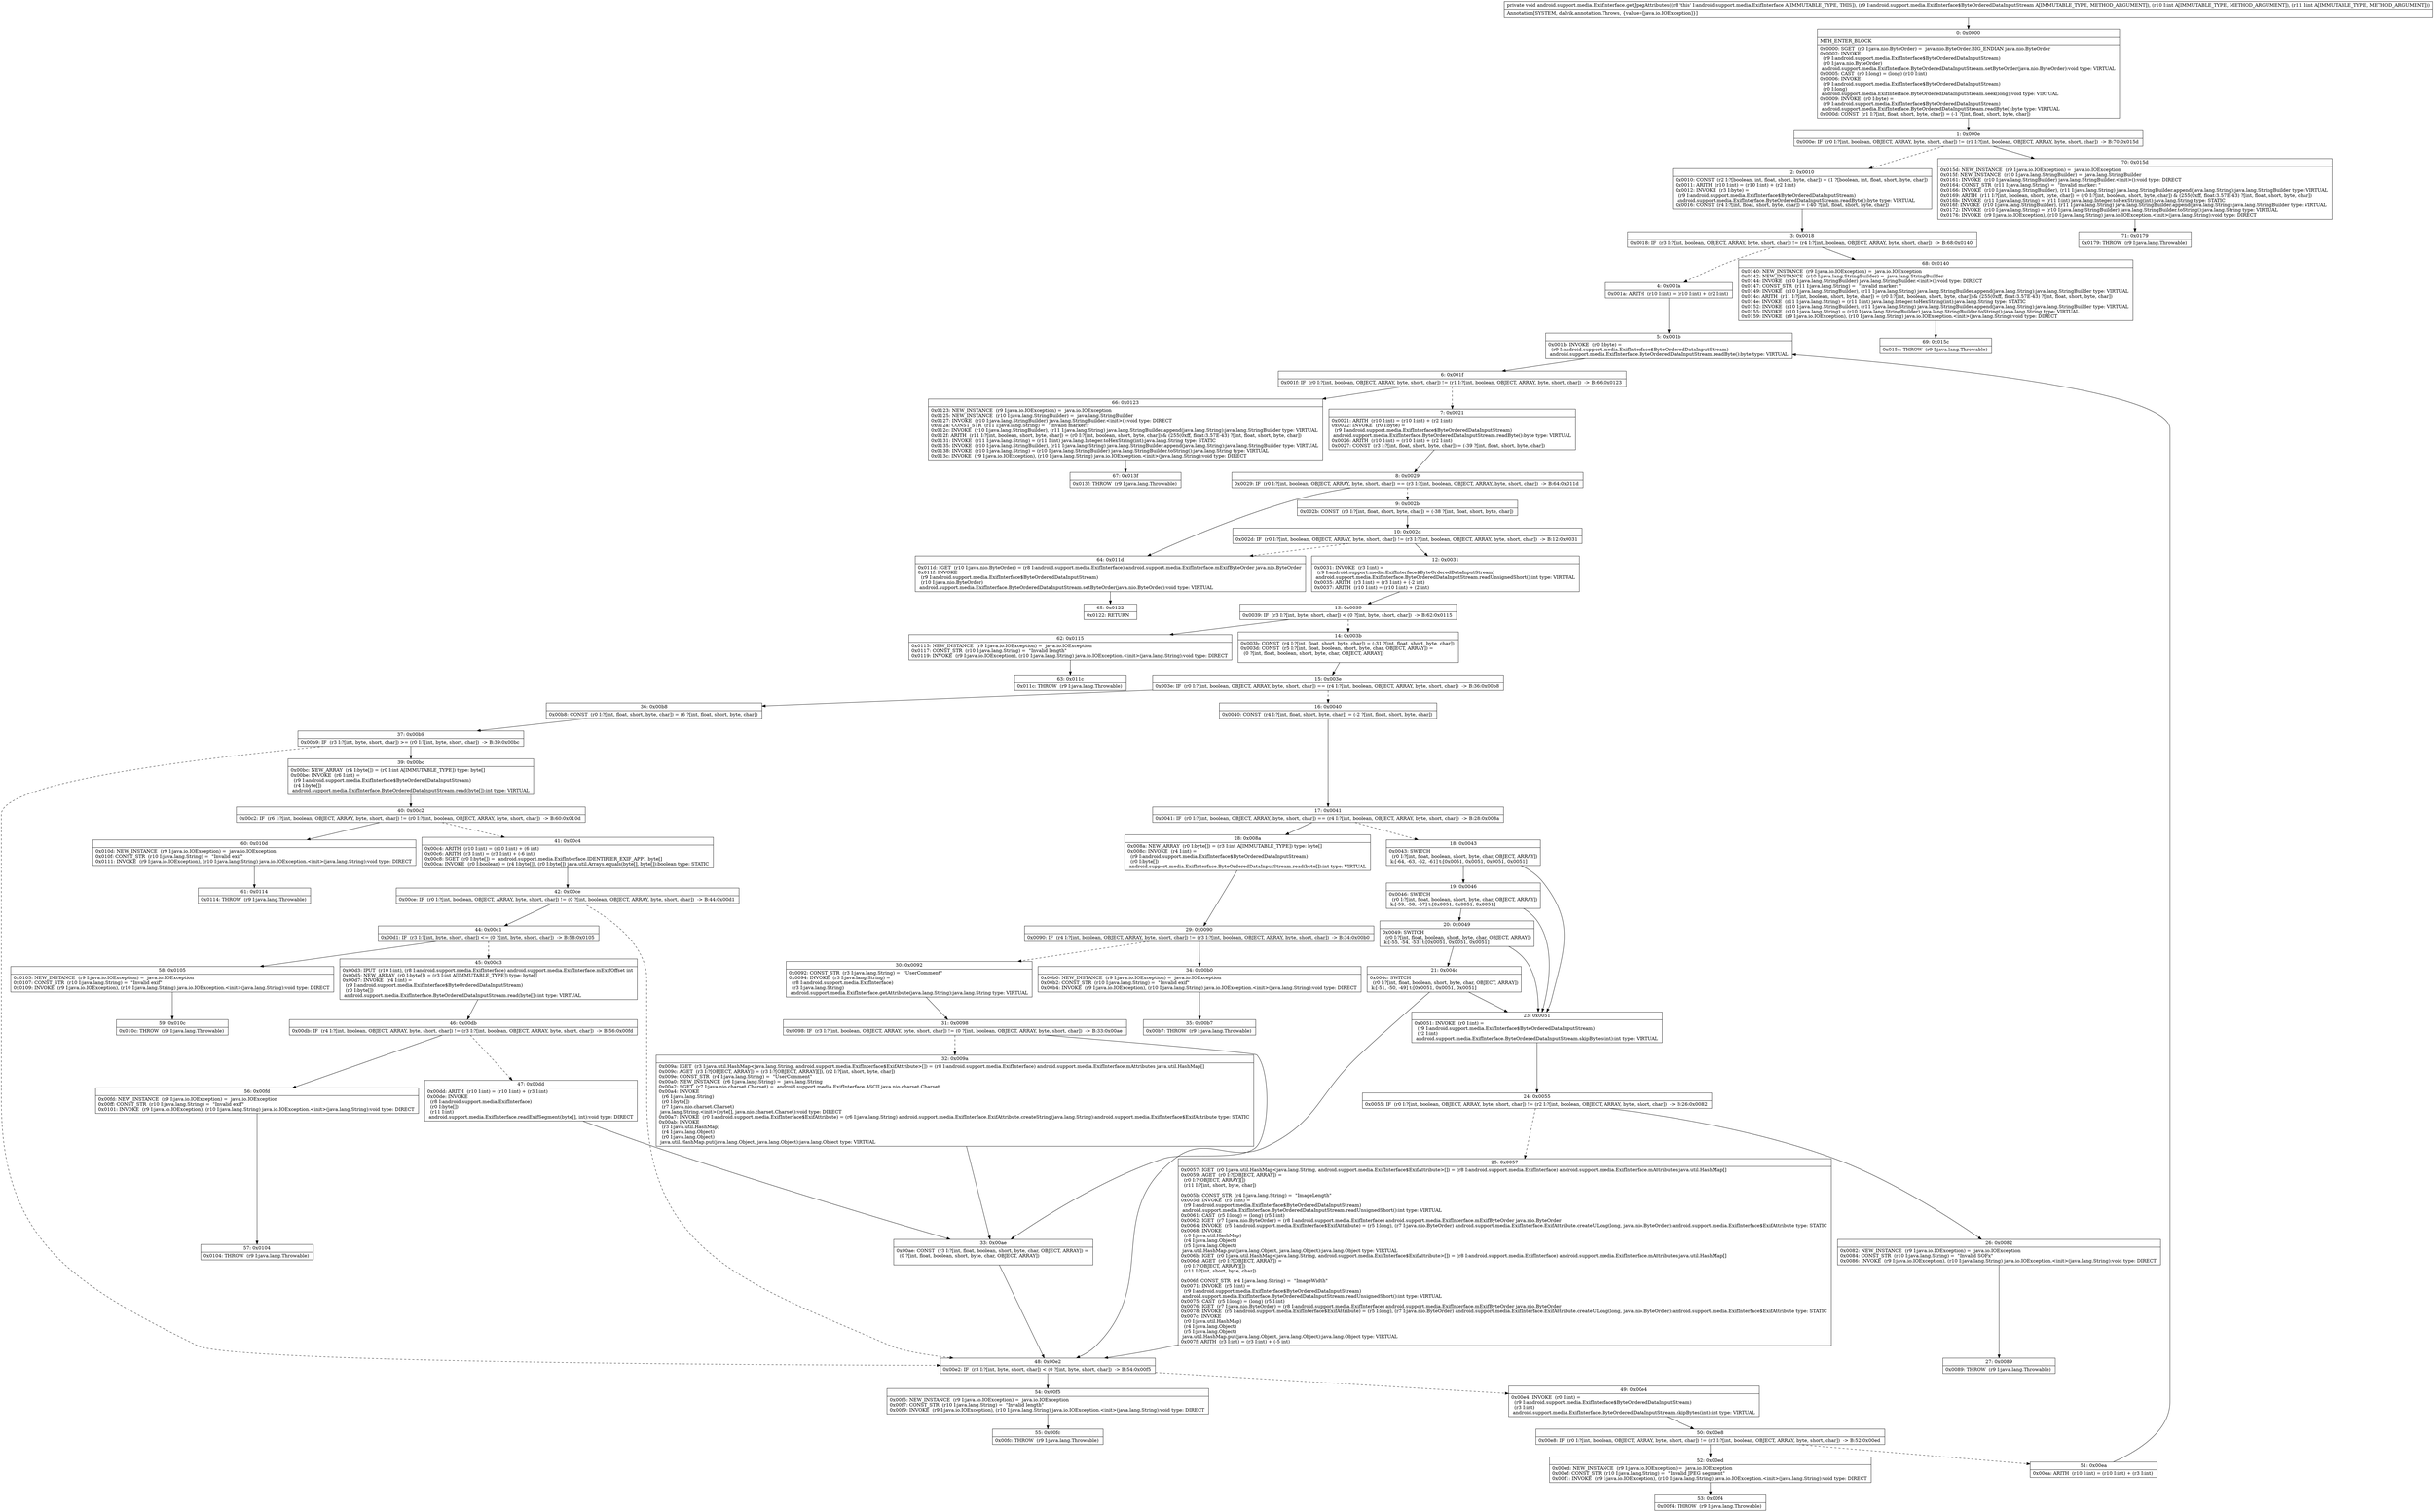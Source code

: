 digraph "CFG forandroid.support.media.ExifInterface.getJpegAttributes(Landroid\/support\/media\/ExifInterface$ByteOrderedDataInputStream;II)V" {
Node_0 [shape=record,label="{0\:\ 0x0000|MTH_ENTER_BLOCK\l|0x0000: SGET  (r0 I:java.nio.ByteOrder) =  java.nio.ByteOrder.BIG_ENDIAN java.nio.ByteOrder \l0x0002: INVOKE  \l  (r9 I:android.support.media.ExifInterface$ByteOrderedDataInputStream)\l  (r0 I:java.nio.ByteOrder)\l android.support.media.ExifInterface.ByteOrderedDataInputStream.setByteOrder(java.nio.ByteOrder):void type: VIRTUAL \l0x0005: CAST  (r0 I:long) = (long) (r10 I:int) \l0x0006: INVOKE  \l  (r9 I:android.support.media.ExifInterface$ByteOrderedDataInputStream)\l  (r0 I:long)\l android.support.media.ExifInterface.ByteOrderedDataInputStream.seek(long):void type: VIRTUAL \l0x0009: INVOKE  (r0 I:byte) = \l  (r9 I:android.support.media.ExifInterface$ByteOrderedDataInputStream)\l android.support.media.ExifInterface.ByteOrderedDataInputStream.readByte():byte type: VIRTUAL \l0x000d: CONST  (r1 I:?[int, float, short, byte, char]) = (\-1 ?[int, float, short, byte, char]) \l}"];
Node_1 [shape=record,label="{1\:\ 0x000e|0x000e: IF  (r0 I:?[int, boolean, OBJECT, ARRAY, byte, short, char]) != (r1 I:?[int, boolean, OBJECT, ARRAY, byte, short, char])  \-\> B:70:0x015d \l}"];
Node_2 [shape=record,label="{2\:\ 0x0010|0x0010: CONST  (r2 I:?[boolean, int, float, short, byte, char]) = (1 ?[boolean, int, float, short, byte, char]) \l0x0011: ARITH  (r10 I:int) = (r10 I:int) + (r2 I:int) \l0x0012: INVOKE  (r3 I:byte) = \l  (r9 I:android.support.media.ExifInterface$ByteOrderedDataInputStream)\l android.support.media.ExifInterface.ByteOrderedDataInputStream.readByte():byte type: VIRTUAL \l0x0016: CONST  (r4 I:?[int, float, short, byte, char]) = (\-40 ?[int, float, short, byte, char]) \l}"];
Node_3 [shape=record,label="{3\:\ 0x0018|0x0018: IF  (r3 I:?[int, boolean, OBJECT, ARRAY, byte, short, char]) != (r4 I:?[int, boolean, OBJECT, ARRAY, byte, short, char])  \-\> B:68:0x0140 \l}"];
Node_4 [shape=record,label="{4\:\ 0x001a|0x001a: ARITH  (r10 I:int) = (r10 I:int) + (r2 I:int) \l}"];
Node_5 [shape=record,label="{5\:\ 0x001b|0x001b: INVOKE  (r0 I:byte) = \l  (r9 I:android.support.media.ExifInterface$ByteOrderedDataInputStream)\l android.support.media.ExifInterface.ByteOrderedDataInputStream.readByte():byte type: VIRTUAL \l}"];
Node_6 [shape=record,label="{6\:\ 0x001f|0x001f: IF  (r0 I:?[int, boolean, OBJECT, ARRAY, byte, short, char]) != (r1 I:?[int, boolean, OBJECT, ARRAY, byte, short, char])  \-\> B:66:0x0123 \l}"];
Node_7 [shape=record,label="{7\:\ 0x0021|0x0021: ARITH  (r10 I:int) = (r10 I:int) + (r2 I:int) \l0x0022: INVOKE  (r0 I:byte) = \l  (r9 I:android.support.media.ExifInterface$ByteOrderedDataInputStream)\l android.support.media.ExifInterface.ByteOrderedDataInputStream.readByte():byte type: VIRTUAL \l0x0026: ARITH  (r10 I:int) = (r10 I:int) + (r2 I:int) \l0x0027: CONST  (r3 I:?[int, float, short, byte, char]) = (\-39 ?[int, float, short, byte, char]) \l}"];
Node_8 [shape=record,label="{8\:\ 0x0029|0x0029: IF  (r0 I:?[int, boolean, OBJECT, ARRAY, byte, short, char]) == (r3 I:?[int, boolean, OBJECT, ARRAY, byte, short, char])  \-\> B:64:0x011d \l}"];
Node_9 [shape=record,label="{9\:\ 0x002b|0x002b: CONST  (r3 I:?[int, float, short, byte, char]) = (\-38 ?[int, float, short, byte, char]) \l}"];
Node_10 [shape=record,label="{10\:\ 0x002d|0x002d: IF  (r0 I:?[int, boolean, OBJECT, ARRAY, byte, short, char]) != (r3 I:?[int, boolean, OBJECT, ARRAY, byte, short, char])  \-\> B:12:0x0031 \l}"];
Node_12 [shape=record,label="{12\:\ 0x0031|0x0031: INVOKE  (r3 I:int) = \l  (r9 I:android.support.media.ExifInterface$ByteOrderedDataInputStream)\l android.support.media.ExifInterface.ByteOrderedDataInputStream.readUnsignedShort():int type: VIRTUAL \l0x0035: ARITH  (r3 I:int) = (r3 I:int) + (\-2 int) \l0x0037: ARITH  (r10 I:int) = (r10 I:int) + (2 int) \l}"];
Node_13 [shape=record,label="{13\:\ 0x0039|0x0039: IF  (r3 I:?[int, byte, short, char]) \< (0 ?[int, byte, short, char])  \-\> B:62:0x0115 \l}"];
Node_14 [shape=record,label="{14\:\ 0x003b|0x003b: CONST  (r4 I:?[int, float, short, byte, char]) = (\-31 ?[int, float, short, byte, char]) \l0x003d: CONST  (r5 I:?[int, float, boolean, short, byte, char, OBJECT, ARRAY]) = \l  (0 ?[int, float, boolean, short, byte, char, OBJECT, ARRAY])\l \l}"];
Node_15 [shape=record,label="{15\:\ 0x003e|0x003e: IF  (r0 I:?[int, boolean, OBJECT, ARRAY, byte, short, char]) == (r4 I:?[int, boolean, OBJECT, ARRAY, byte, short, char])  \-\> B:36:0x00b8 \l}"];
Node_16 [shape=record,label="{16\:\ 0x0040|0x0040: CONST  (r4 I:?[int, float, short, byte, char]) = (\-2 ?[int, float, short, byte, char]) \l}"];
Node_17 [shape=record,label="{17\:\ 0x0041|0x0041: IF  (r0 I:?[int, boolean, OBJECT, ARRAY, byte, short, char]) == (r4 I:?[int, boolean, OBJECT, ARRAY, byte, short, char])  \-\> B:28:0x008a \l}"];
Node_18 [shape=record,label="{18\:\ 0x0043|0x0043: SWITCH  \l  (r0 I:?[int, float, boolean, short, byte, char, OBJECT, ARRAY])\l k:[\-64, \-63, \-62, \-61] t:[0x0051, 0x0051, 0x0051, 0x0051] \l}"];
Node_19 [shape=record,label="{19\:\ 0x0046|0x0046: SWITCH  \l  (r0 I:?[int, float, boolean, short, byte, char, OBJECT, ARRAY])\l k:[\-59, \-58, \-57] t:[0x0051, 0x0051, 0x0051] \l}"];
Node_20 [shape=record,label="{20\:\ 0x0049|0x0049: SWITCH  \l  (r0 I:?[int, float, boolean, short, byte, char, OBJECT, ARRAY])\l k:[\-55, \-54, \-53] t:[0x0051, 0x0051, 0x0051] \l}"];
Node_21 [shape=record,label="{21\:\ 0x004c|0x004c: SWITCH  \l  (r0 I:?[int, float, boolean, short, byte, char, OBJECT, ARRAY])\l k:[\-51, \-50, \-49] t:[0x0051, 0x0051, 0x0051] \l}"];
Node_23 [shape=record,label="{23\:\ 0x0051|0x0051: INVOKE  (r0 I:int) = \l  (r9 I:android.support.media.ExifInterface$ByteOrderedDataInputStream)\l  (r2 I:int)\l android.support.media.ExifInterface.ByteOrderedDataInputStream.skipBytes(int):int type: VIRTUAL \l}"];
Node_24 [shape=record,label="{24\:\ 0x0055|0x0055: IF  (r0 I:?[int, boolean, OBJECT, ARRAY, byte, short, char]) != (r2 I:?[int, boolean, OBJECT, ARRAY, byte, short, char])  \-\> B:26:0x0082 \l}"];
Node_25 [shape=record,label="{25\:\ 0x0057|0x0057: IGET  (r0 I:java.util.HashMap\<java.lang.String, android.support.media.ExifInterface$ExifAttribute\>[]) = (r8 I:android.support.media.ExifInterface) android.support.media.ExifInterface.mAttributes java.util.HashMap[] \l0x0059: AGET  (r0 I:?[OBJECT, ARRAY]) = \l  (r0 I:?[OBJECT, ARRAY][])\l  (r11 I:?[int, short, byte, char])\l \l0x005b: CONST_STR  (r4 I:java.lang.String) =  \"ImageLength\" \l0x005d: INVOKE  (r5 I:int) = \l  (r9 I:android.support.media.ExifInterface$ByteOrderedDataInputStream)\l android.support.media.ExifInterface.ByteOrderedDataInputStream.readUnsignedShort():int type: VIRTUAL \l0x0061: CAST  (r5 I:long) = (long) (r5 I:int) \l0x0062: IGET  (r7 I:java.nio.ByteOrder) = (r8 I:android.support.media.ExifInterface) android.support.media.ExifInterface.mExifByteOrder java.nio.ByteOrder \l0x0064: INVOKE  (r5 I:android.support.media.ExifInterface$ExifAttribute) = (r5 I:long), (r7 I:java.nio.ByteOrder) android.support.media.ExifInterface.ExifAttribute.createULong(long, java.nio.ByteOrder):android.support.media.ExifInterface$ExifAttribute type: STATIC \l0x0068: INVOKE  \l  (r0 I:java.util.HashMap)\l  (r4 I:java.lang.Object)\l  (r5 I:java.lang.Object)\l java.util.HashMap.put(java.lang.Object, java.lang.Object):java.lang.Object type: VIRTUAL \l0x006b: IGET  (r0 I:java.util.HashMap\<java.lang.String, android.support.media.ExifInterface$ExifAttribute\>[]) = (r8 I:android.support.media.ExifInterface) android.support.media.ExifInterface.mAttributes java.util.HashMap[] \l0x006d: AGET  (r0 I:?[OBJECT, ARRAY]) = \l  (r0 I:?[OBJECT, ARRAY][])\l  (r11 I:?[int, short, byte, char])\l \l0x006f: CONST_STR  (r4 I:java.lang.String) =  \"ImageWidth\" \l0x0071: INVOKE  (r5 I:int) = \l  (r9 I:android.support.media.ExifInterface$ByteOrderedDataInputStream)\l android.support.media.ExifInterface.ByteOrderedDataInputStream.readUnsignedShort():int type: VIRTUAL \l0x0075: CAST  (r5 I:long) = (long) (r5 I:int) \l0x0076: IGET  (r7 I:java.nio.ByteOrder) = (r8 I:android.support.media.ExifInterface) android.support.media.ExifInterface.mExifByteOrder java.nio.ByteOrder \l0x0078: INVOKE  (r5 I:android.support.media.ExifInterface$ExifAttribute) = (r5 I:long), (r7 I:java.nio.ByteOrder) android.support.media.ExifInterface.ExifAttribute.createULong(long, java.nio.ByteOrder):android.support.media.ExifInterface$ExifAttribute type: STATIC \l0x007c: INVOKE  \l  (r0 I:java.util.HashMap)\l  (r4 I:java.lang.Object)\l  (r5 I:java.lang.Object)\l java.util.HashMap.put(java.lang.Object, java.lang.Object):java.lang.Object type: VIRTUAL \l0x007f: ARITH  (r3 I:int) = (r3 I:int) + (\-5 int) \l}"];
Node_26 [shape=record,label="{26\:\ 0x0082|0x0082: NEW_INSTANCE  (r9 I:java.io.IOException) =  java.io.IOException \l0x0084: CONST_STR  (r10 I:java.lang.String) =  \"Invalid SOFx\" \l0x0086: INVOKE  (r9 I:java.io.IOException), (r10 I:java.lang.String) java.io.IOException.\<init\>(java.lang.String):void type: DIRECT \l}"];
Node_27 [shape=record,label="{27\:\ 0x0089|0x0089: THROW  (r9 I:java.lang.Throwable) \l}"];
Node_28 [shape=record,label="{28\:\ 0x008a|0x008a: NEW_ARRAY  (r0 I:byte[]) = (r3 I:int A[IMMUTABLE_TYPE]) type: byte[] \l0x008c: INVOKE  (r4 I:int) = \l  (r9 I:android.support.media.ExifInterface$ByteOrderedDataInputStream)\l  (r0 I:byte[])\l android.support.media.ExifInterface.ByteOrderedDataInputStream.read(byte[]):int type: VIRTUAL \l}"];
Node_29 [shape=record,label="{29\:\ 0x0090|0x0090: IF  (r4 I:?[int, boolean, OBJECT, ARRAY, byte, short, char]) != (r3 I:?[int, boolean, OBJECT, ARRAY, byte, short, char])  \-\> B:34:0x00b0 \l}"];
Node_30 [shape=record,label="{30\:\ 0x0092|0x0092: CONST_STR  (r3 I:java.lang.String) =  \"UserComment\" \l0x0094: INVOKE  (r3 I:java.lang.String) = \l  (r8 I:android.support.media.ExifInterface)\l  (r3 I:java.lang.String)\l android.support.media.ExifInterface.getAttribute(java.lang.String):java.lang.String type: VIRTUAL \l}"];
Node_31 [shape=record,label="{31\:\ 0x0098|0x0098: IF  (r3 I:?[int, boolean, OBJECT, ARRAY, byte, short, char]) != (0 ?[int, boolean, OBJECT, ARRAY, byte, short, char])  \-\> B:33:0x00ae \l}"];
Node_32 [shape=record,label="{32\:\ 0x009a|0x009a: IGET  (r3 I:java.util.HashMap\<java.lang.String, android.support.media.ExifInterface$ExifAttribute\>[]) = (r8 I:android.support.media.ExifInterface) android.support.media.ExifInterface.mAttributes java.util.HashMap[] \l0x009c: AGET  (r3 I:?[OBJECT, ARRAY]) = (r3 I:?[OBJECT, ARRAY][]), (r2 I:?[int, short, byte, char]) \l0x009e: CONST_STR  (r4 I:java.lang.String) =  \"UserComment\" \l0x00a0: NEW_INSTANCE  (r6 I:java.lang.String) =  java.lang.String \l0x00a2: SGET  (r7 I:java.nio.charset.Charset) =  android.support.media.ExifInterface.ASCII java.nio.charset.Charset \l0x00a4: INVOKE  \l  (r6 I:java.lang.String)\l  (r0 I:byte[])\l  (r7 I:java.nio.charset.Charset)\l java.lang.String.\<init\>(byte[], java.nio.charset.Charset):void type: DIRECT \l0x00a7: INVOKE  (r0 I:android.support.media.ExifInterface$ExifAttribute) = (r6 I:java.lang.String) android.support.media.ExifInterface.ExifAttribute.createString(java.lang.String):android.support.media.ExifInterface$ExifAttribute type: STATIC \l0x00ab: INVOKE  \l  (r3 I:java.util.HashMap)\l  (r4 I:java.lang.Object)\l  (r0 I:java.lang.Object)\l java.util.HashMap.put(java.lang.Object, java.lang.Object):java.lang.Object type: VIRTUAL \l}"];
Node_33 [shape=record,label="{33\:\ 0x00ae|0x00ae: CONST  (r3 I:?[int, float, boolean, short, byte, char, OBJECT, ARRAY]) = \l  (0 ?[int, float, boolean, short, byte, char, OBJECT, ARRAY])\l \l}"];
Node_34 [shape=record,label="{34\:\ 0x00b0|0x00b0: NEW_INSTANCE  (r9 I:java.io.IOException) =  java.io.IOException \l0x00b2: CONST_STR  (r10 I:java.lang.String) =  \"Invalid exif\" \l0x00b4: INVOKE  (r9 I:java.io.IOException), (r10 I:java.lang.String) java.io.IOException.\<init\>(java.lang.String):void type: DIRECT \l}"];
Node_35 [shape=record,label="{35\:\ 0x00b7|0x00b7: THROW  (r9 I:java.lang.Throwable) \l}"];
Node_36 [shape=record,label="{36\:\ 0x00b8|0x00b8: CONST  (r0 I:?[int, float, short, byte, char]) = (6 ?[int, float, short, byte, char]) \l}"];
Node_37 [shape=record,label="{37\:\ 0x00b9|0x00b9: IF  (r3 I:?[int, byte, short, char]) \>= (r0 I:?[int, byte, short, char])  \-\> B:39:0x00bc \l}"];
Node_39 [shape=record,label="{39\:\ 0x00bc|0x00bc: NEW_ARRAY  (r4 I:byte[]) = (r0 I:int A[IMMUTABLE_TYPE]) type: byte[] \l0x00be: INVOKE  (r6 I:int) = \l  (r9 I:android.support.media.ExifInterface$ByteOrderedDataInputStream)\l  (r4 I:byte[])\l android.support.media.ExifInterface.ByteOrderedDataInputStream.read(byte[]):int type: VIRTUAL \l}"];
Node_40 [shape=record,label="{40\:\ 0x00c2|0x00c2: IF  (r6 I:?[int, boolean, OBJECT, ARRAY, byte, short, char]) != (r0 I:?[int, boolean, OBJECT, ARRAY, byte, short, char])  \-\> B:60:0x010d \l}"];
Node_41 [shape=record,label="{41\:\ 0x00c4|0x00c4: ARITH  (r10 I:int) = (r10 I:int) + (6 int) \l0x00c6: ARITH  (r3 I:int) = (r3 I:int) + (\-6 int) \l0x00c8: SGET  (r0 I:byte[]) =  android.support.media.ExifInterface.IDENTIFIER_EXIF_APP1 byte[] \l0x00ca: INVOKE  (r0 I:boolean) = (r4 I:byte[]), (r0 I:byte[]) java.util.Arrays.equals(byte[], byte[]):boolean type: STATIC \l}"];
Node_42 [shape=record,label="{42\:\ 0x00ce|0x00ce: IF  (r0 I:?[int, boolean, OBJECT, ARRAY, byte, short, char]) != (0 ?[int, boolean, OBJECT, ARRAY, byte, short, char])  \-\> B:44:0x00d1 \l}"];
Node_44 [shape=record,label="{44\:\ 0x00d1|0x00d1: IF  (r3 I:?[int, byte, short, char]) \<= (0 ?[int, byte, short, char])  \-\> B:58:0x0105 \l}"];
Node_45 [shape=record,label="{45\:\ 0x00d3|0x00d3: IPUT  (r10 I:int), (r8 I:android.support.media.ExifInterface) android.support.media.ExifInterface.mExifOffset int \l0x00d5: NEW_ARRAY  (r0 I:byte[]) = (r3 I:int A[IMMUTABLE_TYPE]) type: byte[] \l0x00d7: INVOKE  (r4 I:int) = \l  (r9 I:android.support.media.ExifInterface$ByteOrderedDataInputStream)\l  (r0 I:byte[])\l android.support.media.ExifInterface.ByteOrderedDataInputStream.read(byte[]):int type: VIRTUAL \l}"];
Node_46 [shape=record,label="{46\:\ 0x00db|0x00db: IF  (r4 I:?[int, boolean, OBJECT, ARRAY, byte, short, char]) != (r3 I:?[int, boolean, OBJECT, ARRAY, byte, short, char])  \-\> B:56:0x00fd \l}"];
Node_47 [shape=record,label="{47\:\ 0x00dd|0x00dd: ARITH  (r10 I:int) = (r10 I:int) + (r3 I:int) \l0x00de: INVOKE  \l  (r8 I:android.support.media.ExifInterface)\l  (r0 I:byte[])\l  (r11 I:int)\l android.support.media.ExifInterface.readExifSegment(byte[], int):void type: DIRECT \l}"];
Node_48 [shape=record,label="{48\:\ 0x00e2|0x00e2: IF  (r3 I:?[int, byte, short, char]) \< (0 ?[int, byte, short, char])  \-\> B:54:0x00f5 \l}"];
Node_49 [shape=record,label="{49\:\ 0x00e4|0x00e4: INVOKE  (r0 I:int) = \l  (r9 I:android.support.media.ExifInterface$ByteOrderedDataInputStream)\l  (r3 I:int)\l android.support.media.ExifInterface.ByteOrderedDataInputStream.skipBytes(int):int type: VIRTUAL \l}"];
Node_50 [shape=record,label="{50\:\ 0x00e8|0x00e8: IF  (r0 I:?[int, boolean, OBJECT, ARRAY, byte, short, char]) != (r3 I:?[int, boolean, OBJECT, ARRAY, byte, short, char])  \-\> B:52:0x00ed \l}"];
Node_51 [shape=record,label="{51\:\ 0x00ea|0x00ea: ARITH  (r10 I:int) = (r10 I:int) + (r3 I:int) \l}"];
Node_52 [shape=record,label="{52\:\ 0x00ed|0x00ed: NEW_INSTANCE  (r9 I:java.io.IOException) =  java.io.IOException \l0x00ef: CONST_STR  (r10 I:java.lang.String) =  \"Invalid JPEG segment\" \l0x00f1: INVOKE  (r9 I:java.io.IOException), (r10 I:java.lang.String) java.io.IOException.\<init\>(java.lang.String):void type: DIRECT \l}"];
Node_53 [shape=record,label="{53\:\ 0x00f4|0x00f4: THROW  (r9 I:java.lang.Throwable) \l}"];
Node_54 [shape=record,label="{54\:\ 0x00f5|0x00f5: NEW_INSTANCE  (r9 I:java.io.IOException) =  java.io.IOException \l0x00f7: CONST_STR  (r10 I:java.lang.String) =  \"Invalid length\" \l0x00f9: INVOKE  (r9 I:java.io.IOException), (r10 I:java.lang.String) java.io.IOException.\<init\>(java.lang.String):void type: DIRECT \l}"];
Node_55 [shape=record,label="{55\:\ 0x00fc|0x00fc: THROW  (r9 I:java.lang.Throwable) \l}"];
Node_56 [shape=record,label="{56\:\ 0x00fd|0x00fd: NEW_INSTANCE  (r9 I:java.io.IOException) =  java.io.IOException \l0x00ff: CONST_STR  (r10 I:java.lang.String) =  \"Invalid exif\" \l0x0101: INVOKE  (r9 I:java.io.IOException), (r10 I:java.lang.String) java.io.IOException.\<init\>(java.lang.String):void type: DIRECT \l}"];
Node_57 [shape=record,label="{57\:\ 0x0104|0x0104: THROW  (r9 I:java.lang.Throwable) \l}"];
Node_58 [shape=record,label="{58\:\ 0x0105|0x0105: NEW_INSTANCE  (r9 I:java.io.IOException) =  java.io.IOException \l0x0107: CONST_STR  (r10 I:java.lang.String) =  \"Invalid exif\" \l0x0109: INVOKE  (r9 I:java.io.IOException), (r10 I:java.lang.String) java.io.IOException.\<init\>(java.lang.String):void type: DIRECT \l}"];
Node_59 [shape=record,label="{59\:\ 0x010c|0x010c: THROW  (r9 I:java.lang.Throwable) \l}"];
Node_60 [shape=record,label="{60\:\ 0x010d|0x010d: NEW_INSTANCE  (r9 I:java.io.IOException) =  java.io.IOException \l0x010f: CONST_STR  (r10 I:java.lang.String) =  \"Invalid exif\" \l0x0111: INVOKE  (r9 I:java.io.IOException), (r10 I:java.lang.String) java.io.IOException.\<init\>(java.lang.String):void type: DIRECT \l}"];
Node_61 [shape=record,label="{61\:\ 0x0114|0x0114: THROW  (r9 I:java.lang.Throwable) \l}"];
Node_62 [shape=record,label="{62\:\ 0x0115|0x0115: NEW_INSTANCE  (r9 I:java.io.IOException) =  java.io.IOException \l0x0117: CONST_STR  (r10 I:java.lang.String) =  \"Invalid length\" \l0x0119: INVOKE  (r9 I:java.io.IOException), (r10 I:java.lang.String) java.io.IOException.\<init\>(java.lang.String):void type: DIRECT \l}"];
Node_63 [shape=record,label="{63\:\ 0x011c|0x011c: THROW  (r9 I:java.lang.Throwable) \l}"];
Node_64 [shape=record,label="{64\:\ 0x011d|0x011d: IGET  (r10 I:java.nio.ByteOrder) = (r8 I:android.support.media.ExifInterface) android.support.media.ExifInterface.mExifByteOrder java.nio.ByteOrder \l0x011f: INVOKE  \l  (r9 I:android.support.media.ExifInterface$ByteOrderedDataInputStream)\l  (r10 I:java.nio.ByteOrder)\l android.support.media.ExifInterface.ByteOrderedDataInputStream.setByteOrder(java.nio.ByteOrder):void type: VIRTUAL \l}"];
Node_65 [shape=record,label="{65\:\ 0x0122|0x0122: RETURN   \l}"];
Node_66 [shape=record,label="{66\:\ 0x0123|0x0123: NEW_INSTANCE  (r9 I:java.io.IOException) =  java.io.IOException \l0x0125: NEW_INSTANCE  (r10 I:java.lang.StringBuilder) =  java.lang.StringBuilder \l0x0127: INVOKE  (r10 I:java.lang.StringBuilder) java.lang.StringBuilder.\<init\>():void type: DIRECT \l0x012a: CONST_STR  (r11 I:java.lang.String) =  \"Invalid marker:\" \l0x012c: INVOKE  (r10 I:java.lang.StringBuilder), (r11 I:java.lang.String) java.lang.StringBuilder.append(java.lang.String):java.lang.StringBuilder type: VIRTUAL \l0x012f: ARITH  (r11 I:?[int, boolean, short, byte, char]) = (r0 I:?[int, boolean, short, byte, char]) & (255(0xff, float:3.57E\-43) ?[int, float, short, byte, char]) \l0x0131: INVOKE  (r11 I:java.lang.String) = (r11 I:int) java.lang.Integer.toHexString(int):java.lang.String type: STATIC \l0x0135: INVOKE  (r10 I:java.lang.StringBuilder), (r11 I:java.lang.String) java.lang.StringBuilder.append(java.lang.String):java.lang.StringBuilder type: VIRTUAL \l0x0138: INVOKE  (r10 I:java.lang.String) = (r10 I:java.lang.StringBuilder) java.lang.StringBuilder.toString():java.lang.String type: VIRTUAL \l0x013c: INVOKE  (r9 I:java.io.IOException), (r10 I:java.lang.String) java.io.IOException.\<init\>(java.lang.String):void type: DIRECT \l}"];
Node_67 [shape=record,label="{67\:\ 0x013f|0x013f: THROW  (r9 I:java.lang.Throwable) \l}"];
Node_68 [shape=record,label="{68\:\ 0x0140|0x0140: NEW_INSTANCE  (r9 I:java.io.IOException) =  java.io.IOException \l0x0142: NEW_INSTANCE  (r10 I:java.lang.StringBuilder) =  java.lang.StringBuilder \l0x0144: INVOKE  (r10 I:java.lang.StringBuilder) java.lang.StringBuilder.\<init\>():void type: DIRECT \l0x0147: CONST_STR  (r11 I:java.lang.String) =  \"Invalid marker: \" \l0x0149: INVOKE  (r10 I:java.lang.StringBuilder), (r11 I:java.lang.String) java.lang.StringBuilder.append(java.lang.String):java.lang.StringBuilder type: VIRTUAL \l0x014c: ARITH  (r11 I:?[int, boolean, short, byte, char]) = (r0 I:?[int, boolean, short, byte, char]) & (255(0xff, float:3.57E\-43) ?[int, float, short, byte, char]) \l0x014e: INVOKE  (r11 I:java.lang.String) = (r11 I:int) java.lang.Integer.toHexString(int):java.lang.String type: STATIC \l0x0152: INVOKE  (r10 I:java.lang.StringBuilder), (r11 I:java.lang.String) java.lang.StringBuilder.append(java.lang.String):java.lang.StringBuilder type: VIRTUAL \l0x0155: INVOKE  (r10 I:java.lang.String) = (r10 I:java.lang.StringBuilder) java.lang.StringBuilder.toString():java.lang.String type: VIRTUAL \l0x0159: INVOKE  (r9 I:java.io.IOException), (r10 I:java.lang.String) java.io.IOException.\<init\>(java.lang.String):void type: DIRECT \l}"];
Node_69 [shape=record,label="{69\:\ 0x015c|0x015c: THROW  (r9 I:java.lang.Throwable) \l}"];
Node_70 [shape=record,label="{70\:\ 0x015d|0x015d: NEW_INSTANCE  (r9 I:java.io.IOException) =  java.io.IOException \l0x015f: NEW_INSTANCE  (r10 I:java.lang.StringBuilder) =  java.lang.StringBuilder \l0x0161: INVOKE  (r10 I:java.lang.StringBuilder) java.lang.StringBuilder.\<init\>():void type: DIRECT \l0x0164: CONST_STR  (r11 I:java.lang.String) =  \"Invalid marker: \" \l0x0166: INVOKE  (r10 I:java.lang.StringBuilder), (r11 I:java.lang.String) java.lang.StringBuilder.append(java.lang.String):java.lang.StringBuilder type: VIRTUAL \l0x0169: ARITH  (r11 I:?[int, boolean, short, byte, char]) = (r0 I:?[int, boolean, short, byte, char]) & (255(0xff, float:3.57E\-43) ?[int, float, short, byte, char]) \l0x016b: INVOKE  (r11 I:java.lang.String) = (r11 I:int) java.lang.Integer.toHexString(int):java.lang.String type: STATIC \l0x016f: INVOKE  (r10 I:java.lang.StringBuilder), (r11 I:java.lang.String) java.lang.StringBuilder.append(java.lang.String):java.lang.StringBuilder type: VIRTUAL \l0x0172: INVOKE  (r10 I:java.lang.String) = (r10 I:java.lang.StringBuilder) java.lang.StringBuilder.toString():java.lang.String type: VIRTUAL \l0x0176: INVOKE  (r9 I:java.io.IOException), (r10 I:java.lang.String) java.io.IOException.\<init\>(java.lang.String):void type: DIRECT \l}"];
Node_71 [shape=record,label="{71\:\ 0x0179|0x0179: THROW  (r9 I:java.lang.Throwable) \l}"];
MethodNode[shape=record,label="{private void android.support.media.ExifInterface.getJpegAttributes((r8 'this' I:android.support.media.ExifInterface A[IMMUTABLE_TYPE, THIS]), (r9 I:android.support.media.ExifInterface$ByteOrderedDataInputStream A[IMMUTABLE_TYPE, METHOD_ARGUMENT]), (r10 I:int A[IMMUTABLE_TYPE, METHOD_ARGUMENT]), (r11 I:int A[IMMUTABLE_TYPE, METHOD_ARGUMENT]))  | Annotation[SYSTEM, dalvik.annotation.Throws, \{value=[java.io.IOException]\}]\l}"];
MethodNode -> Node_0;
Node_0 -> Node_1;
Node_1 -> Node_2[style=dashed];
Node_1 -> Node_70;
Node_2 -> Node_3;
Node_3 -> Node_4[style=dashed];
Node_3 -> Node_68;
Node_4 -> Node_5;
Node_5 -> Node_6;
Node_6 -> Node_7[style=dashed];
Node_6 -> Node_66;
Node_7 -> Node_8;
Node_8 -> Node_9[style=dashed];
Node_8 -> Node_64;
Node_9 -> Node_10;
Node_10 -> Node_12;
Node_10 -> Node_64[style=dashed];
Node_12 -> Node_13;
Node_13 -> Node_14[style=dashed];
Node_13 -> Node_62;
Node_14 -> Node_15;
Node_15 -> Node_16[style=dashed];
Node_15 -> Node_36;
Node_16 -> Node_17;
Node_17 -> Node_18[style=dashed];
Node_17 -> Node_28;
Node_18 -> Node_19;
Node_18 -> Node_23;
Node_19 -> Node_20;
Node_19 -> Node_23;
Node_20 -> Node_21;
Node_20 -> Node_23;
Node_21 -> Node_23;
Node_21 -> Node_48;
Node_23 -> Node_24;
Node_24 -> Node_25[style=dashed];
Node_24 -> Node_26;
Node_25 -> Node_48;
Node_26 -> Node_27;
Node_28 -> Node_29;
Node_29 -> Node_30[style=dashed];
Node_29 -> Node_34;
Node_30 -> Node_31;
Node_31 -> Node_32[style=dashed];
Node_31 -> Node_33;
Node_32 -> Node_33;
Node_33 -> Node_48;
Node_34 -> Node_35;
Node_36 -> Node_37;
Node_37 -> Node_39;
Node_37 -> Node_48[style=dashed];
Node_39 -> Node_40;
Node_40 -> Node_41[style=dashed];
Node_40 -> Node_60;
Node_41 -> Node_42;
Node_42 -> Node_44;
Node_42 -> Node_48[style=dashed];
Node_44 -> Node_45[style=dashed];
Node_44 -> Node_58;
Node_45 -> Node_46;
Node_46 -> Node_47[style=dashed];
Node_46 -> Node_56;
Node_47 -> Node_33;
Node_48 -> Node_49[style=dashed];
Node_48 -> Node_54;
Node_49 -> Node_50;
Node_50 -> Node_51[style=dashed];
Node_50 -> Node_52;
Node_51 -> Node_5;
Node_52 -> Node_53;
Node_54 -> Node_55;
Node_56 -> Node_57;
Node_58 -> Node_59;
Node_60 -> Node_61;
Node_62 -> Node_63;
Node_64 -> Node_65;
Node_66 -> Node_67;
Node_68 -> Node_69;
Node_70 -> Node_71;
}

